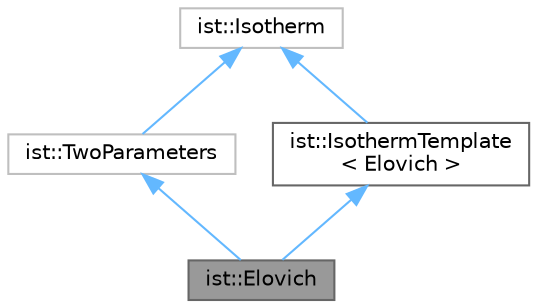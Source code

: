 digraph "ist::Elovich"
{
 // LATEX_PDF_SIZE
  bgcolor="transparent";
  edge [fontname=Helvetica,fontsize=10,labelfontname=Helvetica,labelfontsize=10];
  node [fontname=Helvetica,fontsize=10,shape=box,height=0.2,width=0.4];
  Node1 [id="Node000001",label="ist::Elovich",height=0.2,width=0.4,color="gray40", fillcolor="grey60", style="filled", fontcolor="black",tooltip="Defines a class for stuff."];
  Node2 -> Node1 [id="edge1_Node000001_Node000002",dir="back",color="steelblue1",style="solid",tooltip=" "];
  Node2 [id="Node000002",label="ist::TwoParameters",height=0.2,width=0.4,color="grey75", fillcolor="white", style="filled",URL="$classist_1_1_two_parameters.html",tooltip=" "];
  Node3 -> Node2 [id="edge2_Node000002_Node000003",dir="back",color="steelblue1",style="solid",tooltip=" "];
  Node3 [id="Node000003",label="ist::Isotherm",height=0.2,width=0.4,color="grey75", fillcolor="white", style="filled",URL="$classist_1_1_isotherm.html",tooltip=" "];
  Node4 -> Node1 [id="edge3_Node000001_Node000004",dir="back",color="steelblue1",style="solid",tooltip=" "];
  Node4 [id="Node000004",label="ist::IsothermTemplate\l\< Elovich \>",height=0.2,width=0.4,color="gray40", fillcolor="white", style="filled",URL="$classist_1_1_isotherm_template.html",tooltip=" "];
  Node3 -> Node4 [id="edge4_Node000004_Node000003",dir="back",color="steelblue1",style="solid",tooltip=" "];
}
